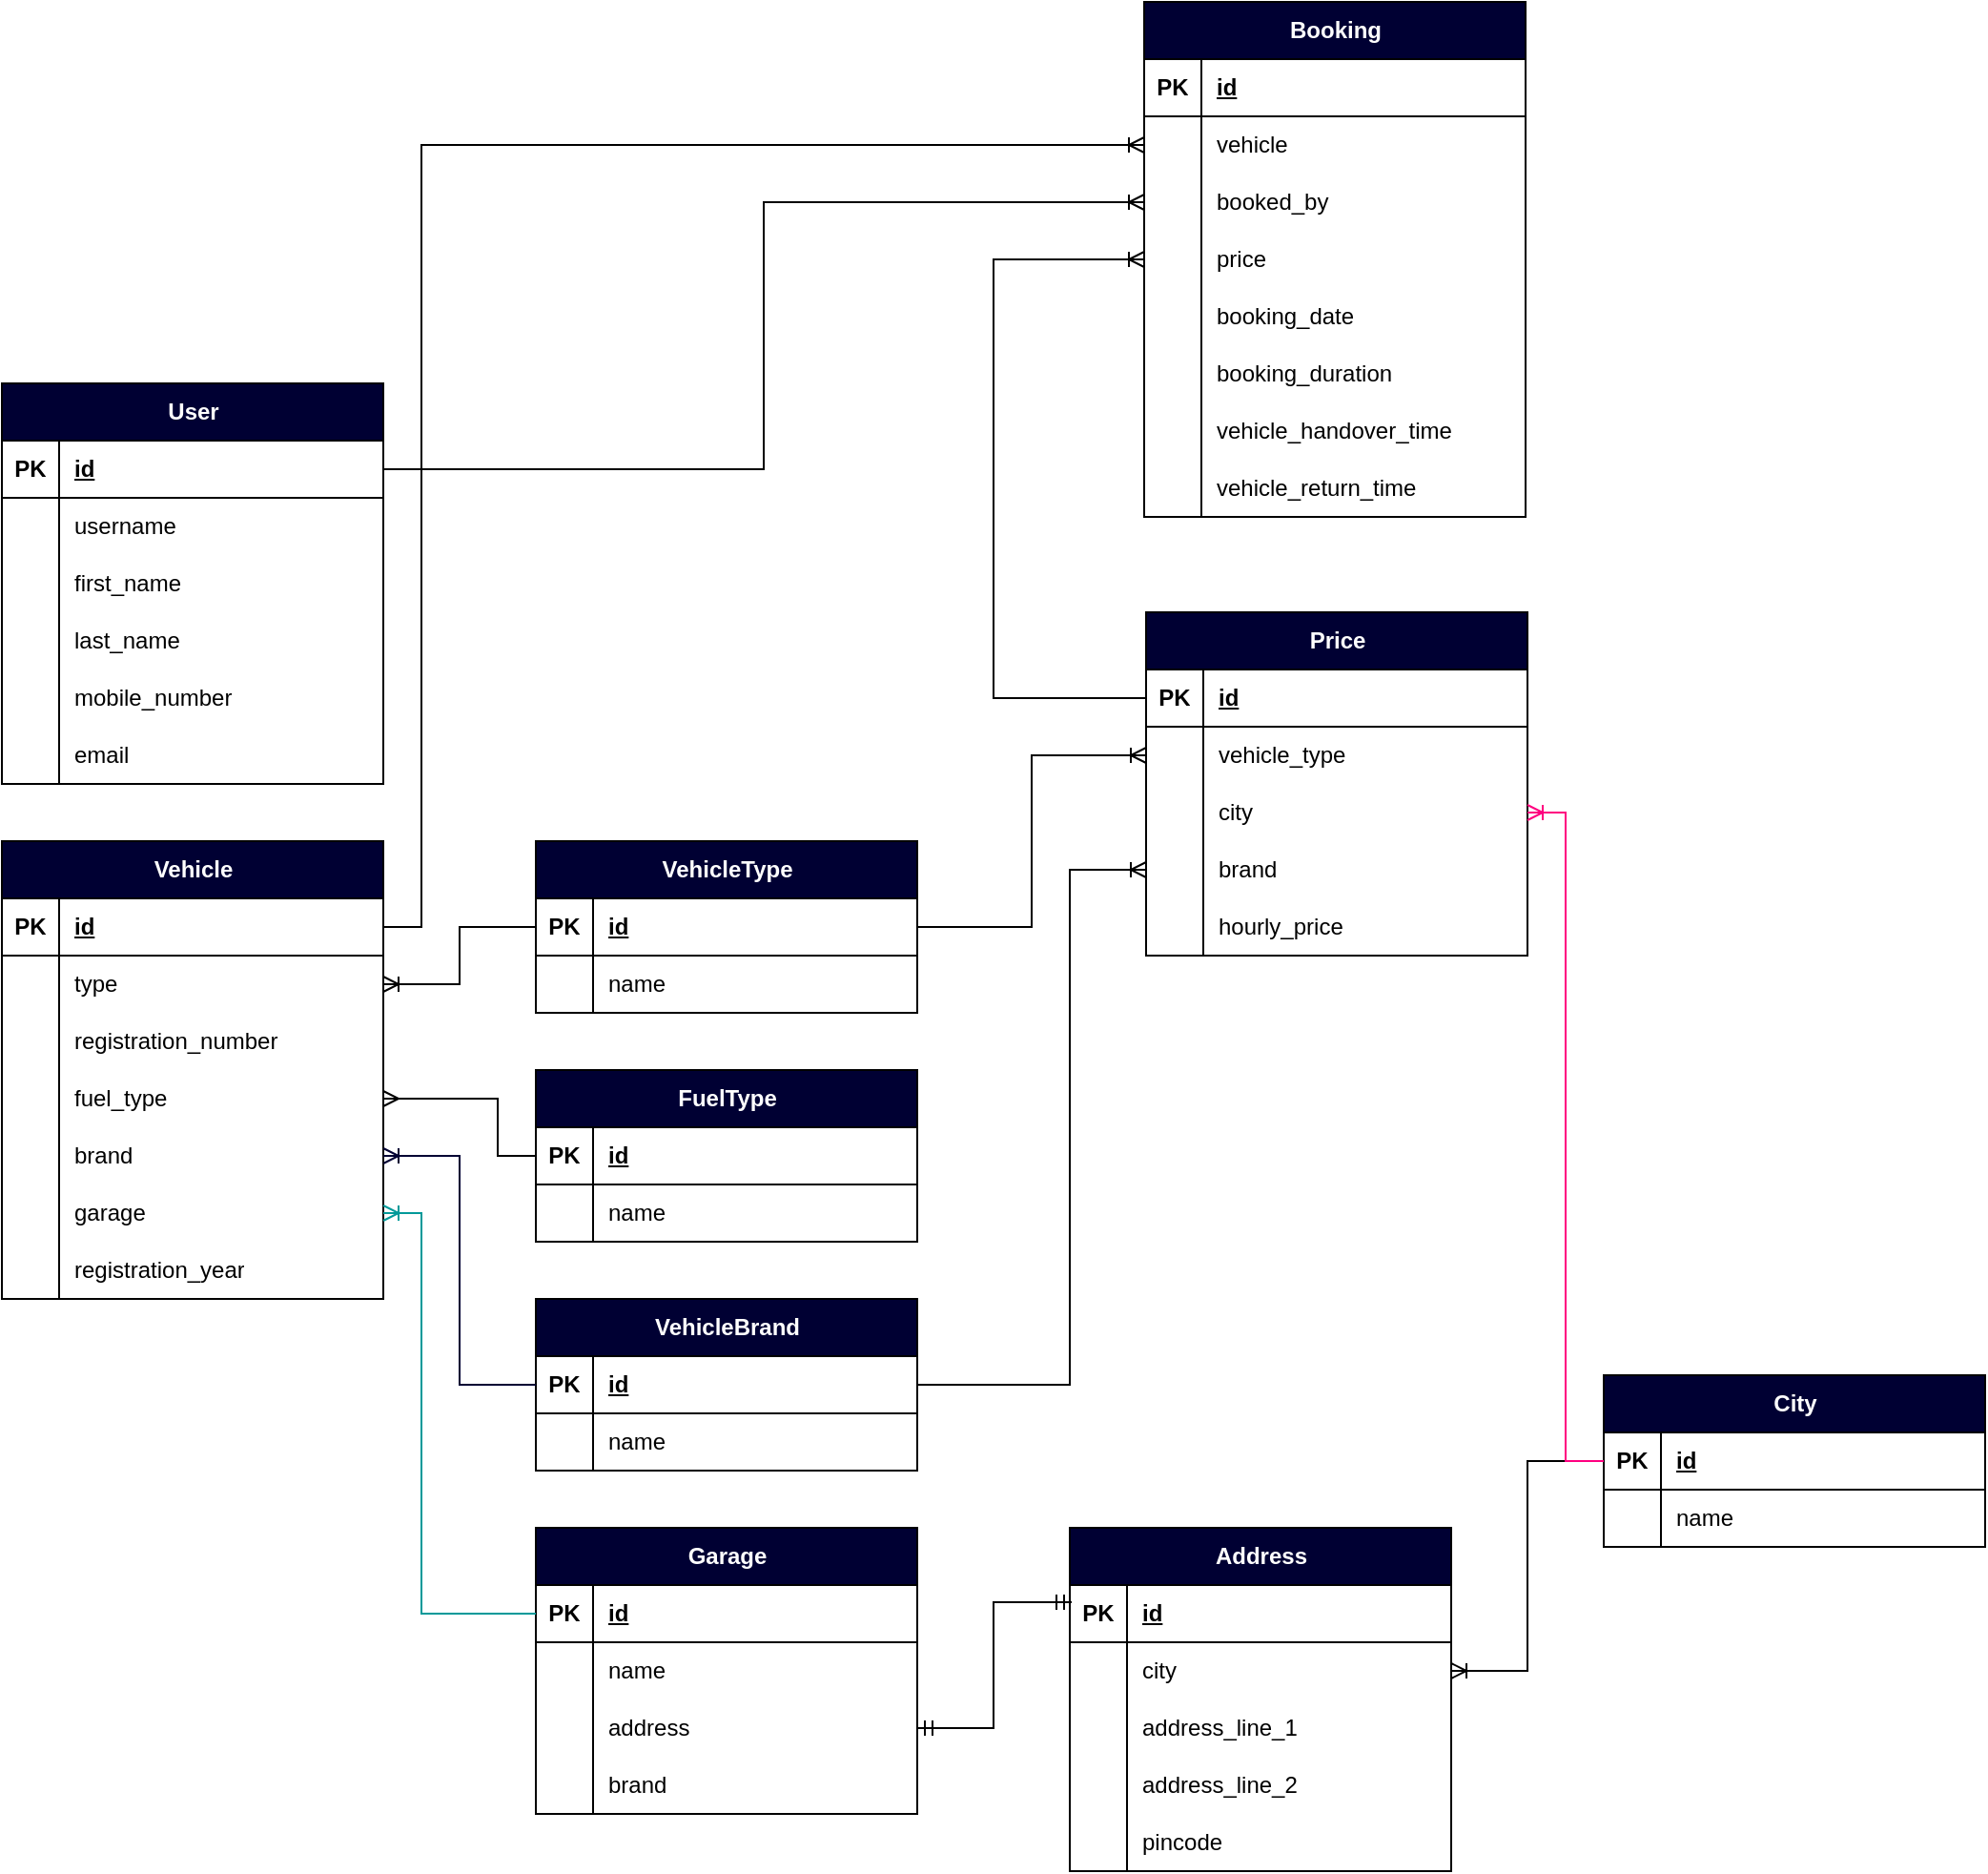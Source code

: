 <mxfile version="21.6.8" type="github">
  <diagram id="R2lEEEUBdFMjLlhIrx00" name="Page-1">
    <mxGraphModel dx="1434" dy="1850" grid="1" gridSize="10" guides="1" tooltips="1" connect="1" arrows="1" fold="1" page="1" pageScale="1" pageWidth="850" pageHeight="1100" math="0" shadow="0" extFonts="Permanent Marker^https://fonts.googleapis.com/css?family=Permanent+Marker">
      <root>
        <mxCell id="0" />
        <mxCell id="1" parent="0" />
        <mxCell id="TW8zN2SquAORS2_X0zOL-1" value="User" style="shape=table;startSize=30;container=1;collapsible=1;childLayout=tableLayout;fixedRows=1;rowLines=0;fontStyle=1;align=center;resizeLast=1;html=1;fillColor=#000033;fontColor=#FFFFFF;" vertex="1" parent="1">
          <mxGeometry x="120" y="40" width="200" height="210" as="geometry" />
        </mxCell>
        <mxCell id="TW8zN2SquAORS2_X0zOL-2" value="" style="shape=tableRow;horizontal=0;startSize=0;swimlaneHead=0;swimlaneBody=0;fillColor=none;collapsible=0;dropTarget=0;points=[[0,0.5],[1,0.5]];portConstraint=eastwest;top=0;left=0;right=0;bottom=1;" vertex="1" parent="TW8zN2SquAORS2_X0zOL-1">
          <mxGeometry y="30" width="200" height="30" as="geometry" />
        </mxCell>
        <mxCell id="TW8zN2SquAORS2_X0zOL-3" value="PK" style="shape=partialRectangle;connectable=0;fillColor=none;top=0;left=0;bottom=0;right=0;fontStyle=1;overflow=hidden;whiteSpace=wrap;html=1;" vertex="1" parent="TW8zN2SquAORS2_X0zOL-2">
          <mxGeometry width="30" height="30" as="geometry">
            <mxRectangle width="30" height="30" as="alternateBounds" />
          </mxGeometry>
        </mxCell>
        <mxCell id="TW8zN2SquAORS2_X0zOL-4" value="id" style="shape=partialRectangle;connectable=0;fillColor=none;top=0;left=0;bottom=0;right=0;align=left;spacingLeft=6;fontStyle=5;overflow=hidden;whiteSpace=wrap;html=1;" vertex="1" parent="TW8zN2SquAORS2_X0zOL-2">
          <mxGeometry x="30" width="170" height="30" as="geometry">
            <mxRectangle width="170" height="30" as="alternateBounds" />
          </mxGeometry>
        </mxCell>
        <mxCell id="TW8zN2SquAORS2_X0zOL-5" value="" style="shape=tableRow;horizontal=0;startSize=0;swimlaneHead=0;swimlaneBody=0;fillColor=none;collapsible=0;dropTarget=0;points=[[0,0.5],[1,0.5]];portConstraint=eastwest;top=0;left=0;right=0;bottom=0;" vertex="1" parent="TW8zN2SquAORS2_X0zOL-1">
          <mxGeometry y="60" width="200" height="30" as="geometry" />
        </mxCell>
        <mxCell id="TW8zN2SquAORS2_X0zOL-6" value="" style="shape=partialRectangle;connectable=0;fillColor=none;top=0;left=0;bottom=0;right=0;editable=1;overflow=hidden;whiteSpace=wrap;html=1;" vertex="1" parent="TW8zN2SquAORS2_X0zOL-5">
          <mxGeometry width="30" height="30" as="geometry">
            <mxRectangle width="30" height="30" as="alternateBounds" />
          </mxGeometry>
        </mxCell>
        <mxCell id="TW8zN2SquAORS2_X0zOL-7" value="username" style="shape=partialRectangle;connectable=0;fillColor=none;top=0;left=0;bottom=0;right=0;align=left;spacingLeft=6;overflow=hidden;whiteSpace=wrap;html=1;" vertex="1" parent="TW8zN2SquAORS2_X0zOL-5">
          <mxGeometry x="30" width="170" height="30" as="geometry">
            <mxRectangle width="170" height="30" as="alternateBounds" />
          </mxGeometry>
        </mxCell>
        <mxCell id="TW8zN2SquAORS2_X0zOL-8" value="" style="shape=tableRow;horizontal=0;startSize=0;swimlaneHead=0;swimlaneBody=0;fillColor=none;collapsible=0;dropTarget=0;points=[[0,0.5],[1,0.5]];portConstraint=eastwest;top=0;left=0;right=0;bottom=0;" vertex="1" parent="TW8zN2SquAORS2_X0zOL-1">
          <mxGeometry y="90" width="200" height="30" as="geometry" />
        </mxCell>
        <mxCell id="TW8zN2SquAORS2_X0zOL-9" value="" style="shape=partialRectangle;connectable=0;fillColor=none;top=0;left=0;bottom=0;right=0;editable=1;overflow=hidden;whiteSpace=wrap;html=1;" vertex="1" parent="TW8zN2SquAORS2_X0zOL-8">
          <mxGeometry width="30" height="30" as="geometry">
            <mxRectangle width="30" height="30" as="alternateBounds" />
          </mxGeometry>
        </mxCell>
        <mxCell id="TW8zN2SquAORS2_X0zOL-10" value="first_name" style="shape=partialRectangle;connectable=0;fillColor=none;top=0;left=0;bottom=0;right=0;align=left;spacingLeft=6;overflow=hidden;whiteSpace=wrap;html=1;" vertex="1" parent="TW8zN2SquAORS2_X0zOL-8">
          <mxGeometry x="30" width="170" height="30" as="geometry">
            <mxRectangle width="170" height="30" as="alternateBounds" />
          </mxGeometry>
        </mxCell>
        <mxCell id="TW8zN2SquAORS2_X0zOL-11" value="" style="shape=tableRow;horizontal=0;startSize=0;swimlaneHead=0;swimlaneBody=0;fillColor=none;collapsible=0;dropTarget=0;points=[[0,0.5],[1,0.5]];portConstraint=eastwest;top=0;left=0;right=0;bottom=0;" vertex="1" parent="TW8zN2SquAORS2_X0zOL-1">
          <mxGeometry y="120" width="200" height="30" as="geometry" />
        </mxCell>
        <mxCell id="TW8zN2SquAORS2_X0zOL-12" value="" style="shape=partialRectangle;connectable=0;fillColor=none;top=0;left=0;bottom=0;right=0;editable=1;overflow=hidden;whiteSpace=wrap;html=1;" vertex="1" parent="TW8zN2SquAORS2_X0zOL-11">
          <mxGeometry width="30" height="30" as="geometry">
            <mxRectangle width="30" height="30" as="alternateBounds" />
          </mxGeometry>
        </mxCell>
        <mxCell id="TW8zN2SquAORS2_X0zOL-13" value="last_name" style="shape=partialRectangle;connectable=0;fillColor=none;top=0;left=0;bottom=0;right=0;align=left;spacingLeft=6;overflow=hidden;whiteSpace=wrap;html=1;" vertex="1" parent="TW8zN2SquAORS2_X0zOL-11">
          <mxGeometry x="30" width="170" height="30" as="geometry">
            <mxRectangle width="170" height="30" as="alternateBounds" />
          </mxGeometry>
        </mxCell>
        <mxCell id="TW8zN2SquAORS2_X0zOL-200" value="" style="shape=tableRow;horizontal=0;startSize=0;swimlaneHead=0;swimlaneBody=0;fillColor=none;collapsible=0;dropTarget=0;points=[[0,0.5],[1,0.5]];portConstraint=eastwest;top=0;left=0;right=0;bottom=0;" vertex="1" parent="TW8zN2SquAORS2_X0zOL-1">
          <mxGeometry y="150" width="200" height="30" as="geometry" />
        </mxCell>
        <mxCell id="TW8zN2SquAORS2_X0zOL-201" value="" style="shape=partialRectangle;connectable=0;fillColor=none;top=0;left=0;bottom=0;right=0;editable=1;overflow=hidden;whiteSpace=wrap;html=1;" vertex="1" parent="TW8zN2SquAORS2_X0zOL-200">
          <mxGeometry width="30" height="30" as="geometry">
            <mxRectangle width="30" height="30" as="alternateBounds" />
          </mxGeometry>
        </mxCell>
        <mxCell id="TW8zN2SquAORS2_X0zOL-202" value="mobile_number" style="shape=partialRectangle;connectable=0;fillColor=none;top=0;left=0;bottom=0;right=0;align=left;spacingLeft=6;overflow=hidden;whiteSpace=wrap;html=1;" vertex="1" parent="TW8zN2SquAORS2_X0zOL-200">
          <mxGeometry x="30" width="170" height="30" as="geometry">
            <mxRectangle width="170" height="30" as="alternateBounds" />
          </mxGeometry>
        </mxCell>
        <mxCell id="TW8zN2SquAORS2_X0zOL-203" value="" style="shape=tableRow;horizontal=0;startSize=0;swimlaneHead=0;swimlaneBody=0;fillColor=none;collapsible=0;dropTarget=0;points=[[0,0.5],[1,0.5]];portConstraint=eastwest;top=0;left=0;right=0;bottom=0;" vertex="1" parent="TW8zN2SquAORS2_X0zOL-1">
          <mxGeometry y="180" width="200" height="30" as="geometry" />
        </mxCell>
        <mxCell id="TW8zN2SquAORS2_X0zOL-204" value="" style="shape=partialRectangle;connectable=0;fillColor=none;top=0;left=0;bottom=0;right=0;editable=1;overflow=hidden;whiteSpace=wrap;html=1;" vertex="1" parent="TW8zN2SquAORS2_X0zOL-203">
          <mxGeometry width="30" height="30" as="geometry">
            <mxRectangle width="30" height="30" as="alternateBounds" />
          </mxGeometry>
        </mxCell>
        <mxCell id="TW8zN2SquAORS2_X0zOL-205" value="email" style="shape=partialRectangle;connectable=0;fillColor=none;top=0;left=0;bottom=0;right=0;align=left;spacingLeft=6;overflow=hidden;whiteSpace=wrap;html=1;" vertex="1" parent="TW8zN2SquAORS2_X0zOL-203">
          <mxGeometry x="30" width="170" height="30" as="geometry">
            <mxRectangle width="170" height="30" as="alternateBounds" />
          </mxGeometry>
        </mxCell>
        <mxCell id="TW8zN2SquAORS2_X0zOL-54" value="Vehicle" style="shape=table;startSize=30;container=1;collapsible=1;childLayout=tableLayout;fixedRows=1;rowLines=0;fontStyle=1;align=center;resizeLast=1;html=1;fillColor=#000033;fontColor=#FFFFFF;" vertex="1" parent="1">
          <mxGeometry x="120" y="280" width="200" height="240" as="geometry" />
        </mxCell>
        <mxCell id="TW8zN2SquAORS2_X0zOL-55" value="" style="shape=tableRow;horizontal=0;startSize=0;swimlaneHead=0;swimlaneBody=0;fillColor=none;collapsible=0;dropTarget=0;points=[[0,0.5],[1,0.5]];portConstraint=eastwest;top=0;left=0;right=0;bottom=1;" vertex="1" parent="TW8zN2SquAORS2_X0zOL-54">
          <mxGeometry y="30" width="200" height="30" as="geometry" />
        </mxCell>
        <mxCell id="TW8zN2SquAORS2_X0zOL-56" value="PK" style="shape=partialRectangle;connectable=0;fillColor=none;top=0;left=0;bottom=0;right=0;fontStyle=1;overflow=hidden;whiteSpace=wrap;html=1;" vertex="1" parent="TW8zN2SquAORS2_X0zOL-55">
          <mxGeometry width="30" height="30" as="geometry">
            <mxRectangle width="30" height="30" as="alternateBounds" />
          </mxGeometry>
        </mxCell>
        <mxCell id="TW8zN2SquAORS2_X0zOL-57" value="id" style="shape=partialRectangle;connectable=0;fillColor=none;top=0;left=0;bottom=0;right=0;align=left;spacingLeft=6;fontStyle=5;overflow=hidden;whiteSpace=wrap;html=1;" vertex="1" parent="TW8zN2SquAORS2_X0zOL-55">
          <mxGeometry x="30" width="170" height="30" as="geometry">
            <mxRectangle width="170" height="30" as="alternateBounds" />
          </mxGeometry>
        </mxCell>
        <mxCell id="TW8zN2SquAORS2_X0zOL-58" value="" style="shape=tableRow;horizontal=0;startSize=0;swimlaneHead=0;swimlaneBody=0;fillColor=none;collapsible=0;dropTarget=0;points=[[0,0.5],[1,0.5]];portConstraint=eastwest;top=0;left=0;right=0;bottom=0;" vertex="1" parent="TW8zN2SquAORS2_X0zOL-54">
          <mxGeometry y="60" width="200" height="30" as="geometry" />
        </mxCell>
        <mxCell id="TW8zN2SquAORS2_X0zOL-59" value="" style="shape=partialRectangle;connectable=0;fillColor=none;top=0;left=0;bottom=0;right=0;editable=1;overflow=hidden;whiteSpace=wrap;html=1;" vertex="1" parent="TW8zN2SquAORS2_X0zOL-58">
          <mxGeometry width="30" height="30" as="geometry">
            <mxRectangle width="30" height="30" as="alternateBounds" />
          </mxGeometry>
        </mxCell>
        <mxCell id="TW8zN2SquAORS2_X0zOL-60" value="type" style="shape=partialRectangle;connectable=0;fillColor=none;top=0;left=0;bottom=0;right=0;align=left;spacingLeft=6;overflow=hidden;whiteSpace=wrap;html=1;" vertex="1" parent="TW8zN2SquAORS2_X0zOL-58">
          <mxGeometry x="30" width="170" height="30" as="geometry">
            <mxRectangle width="170" height="30" as="alternateBounds" />
          </mxGeometry>
        </mxCell>
        <mxCell id="TW8zN2SquAORS2_X0zOL-61" value="" style="shape=tableRow;horizontal=0;startSize=0;swimlaneHead=0;swimlaneBody=0;fillColor=none;collapsible=0;dropTarget=0;points=[[0,0.5],[1,0.5]];portConstraint=eastwest;top=0;left=0;right=0;bottom=0;" vertex="1" parent="TW8zN2SquAORS2_X0zOL-54">
          <mxGeometry y="90" width="200" height="30" as="geometry" />
        </mxCell>
        <mxCell id="TW8zN2SquAORS2_X0zOL-62" value="" style="shape=partialRectangle;connectable=0;fillColor=none;top=0;left=0;bottom=0;right=0;editable=1;overflow=hidden;whiteSpace=wrap;html=1;" vertex="1" parent="TW8zN2SquAORS2_X0zOL-61">
          <mxGeometry width="30" height="30" as="geometry">
            <mxRectangle width="30" height="30" as="alternateBounds" />
          </mxGeometry>
        </mxCell>
        <mxCell id="TW8zN2SquAORS2_X0zOL-63" value="registration_number" style="shape=partialRectangle;connectable=0;fillColor=none;top=0;left=0;bottom=0;right=0;align=left;spacingLeft=6;overflow=hidden;whiteSpace=wrap;html=1;" vertex="1" parent="TW8zN2SquAORS2_X0zOL-61">
          <mxGeometry x="30" width="170" height="30" as="geometry">
            <mxRectangle width="170" height="30" as="alternateBounds" />
          </mxGeometry>
        </mxCell>
        <mxCell id="TW8zN2SquAORS2_X0zOL-64" value="" style="shape=tableRow;horizontal=0;startSize=0;swimlaneHead=0;swimlaneBody=0;fillColor=none;collapsible=0;dropTarget=0;points=[[0,0.5],[1,0.5]];portConstraint=eastwest;top=0;left=0;right=0;bottom=0;" vertex="1" parent="TW8zN2SquAORS2_X0zOL-54">
          <mxGeometry y="120" width="200" height="30" as="geometry" />
        </mxCell>
        <mxCell id="TW8zN2SquAORS2_X0zOL-65" value="" style="shape=partialRectangle;connectable=0;fillColor=none;top=0;left=0;bottom=0;right=0;editable=1;overflow=hidden;whiteSpace=wrap;html=1;" vertex="1" parent="TW8zN2SquAORS2_X0zOL-64">
          <mxGeometry width="30" height="30" as="geometry">
            <mxRectangle width="30" height="30" as="alternateBounds" />
          </mxGeometry>
        </mxCell>
        <mxCell id="TW8zN2SquAORS2_X0zOL-66" value="fuel_type" style="shape=partialRectangle;connectable=0;fillColor=none;top=0;left=0;bottom=0;right=0;align=left;spacingLeft=6;overflow=hidden;whiteSpace=wrap;html=1;" vertex="1" parent="TW8zN2SquAORS2_X0zOL-64">
          <mxGeometry x="30" width="170" height="30" as="geometry">
            <mxRectangle width="170" height="30" as="alternateBounds" />
          </mxGeometry>
        </mxCell>
        <mxCell id="TW8zN2SquAORS2_X0zOL-89" value="" style="shape=tableRow;horizontal=0;startSize=0;swimlaneHead=0;swimlaneBody=0;fillColor=none;collapsible=0;dropTarget=0;points=[[0,0.5],[1,0.5]];portConstraint=eastwest;top=0;left=0;right=0;bottom=0;" vertex="1" parent="TW8zN2SquAORS2_X0zOL-54">
          <mxGeometry y="150" width="200" height="30" as="geometry" />
        </mxCell>
        <mxCell id="TW8zN2SquAORS2_X0zOL-90" value="" style="shape=partialRectangle;connectable=0;fillColor=none;top=0;left=0;bottom=0;right=0;editable=1;overflow=hidden;whiteSpace=wrap;html=1;" vertex="1" parent="TW8zN2SquAORS2_X0zOL-89">
          <mxGeometry width="30" height="30" as="geometry">
            <mxRectangle width="30" height="30" as="alternateBounds" />
          </mxGeometry>
        </mxCell>
        <mxCell id="TW8zN2SquAORS2_X0zOL-91" value="brand" style="shape=partialRectangle;connectable=0;fillColor=none;top=0;left=0;bottom=0;right=0;align=left;spacingLeft=6;overflow=hidden;whiteSpace=wrap;html=1;" vertex="1" parent="TW8zN2SquAORS2_X0zOL-89">
          <mxGeometry x="30" width="170" height="30" as="geometry">
            <mxRectangle width="170" height="30" as="alternateBounds" />
          </mxGeometry>
        </mxCell>
        <mxCell id="TW8zN2SquAORS2_X0zOL-145" value="" style="shape=tableRow;horizontal=0;startSize=0;swimlaneHead=0;swimlaneBody=0;fillColor=none;collapsible=0;dropTarget=0;points=[[0,0.5],[1,0.5]];portConstraint=eastwest;top=0;left=0;right=0;bottom=0;" vertex="1" parent="TW8zN2SquAORS2_X0zOL-54">
          <mxGeometry y="180" width="200" height="30" as="geometry" />
        </mxCell>
        <mxCell id="TW8zN2SquAORS2_X0zOL-146" value="" style="shape=partialRectangle;connectable=0;fillColor=none;top=0;left=0;bottom=0;right=0;editable=1;overflow=hidden;whiteSpace=wrap;html=1;" vertex="1" parent="TW8zN2SquAORS2_X0zOL-145">
          <mxGeometry width="30" height="30" as="geometry">
            <mxRectangle width="30" height="30" as="alternateBounds" />
          </mxGeometry>
        </mxCell>
        <mxCell id="TW8zN2SquAORS2_X0zOL-147" value="garage" style="shape=partialRectangle;connectable=0;fillColor=none;top=0;left=0;bottom=0;right=0;align=left;spacingLeft=6;overflow=hidden;whiteSpace=wrap;html=1;" vertex="1" parent="TW8zN2SquAORS2_X0zOL-145">
          <mxGeometry x="30" width="170" height="30" as="geometry">
            <mxRectangle width="170" height="30" as="alternateBounds" />
          </mxGeometry>
        </mxCell>
        <mxCell id="TW8zN2SquAORS2_X0zOL-206" value="" style="shape=tableRow;horizontal=0;startSize=0;swimlaneHead=0;swimlaneBody=0;fillColor=none;collapsible=0;dropTarget=0;points=[[0,0.5],[1,0.5]];portConstraint=eastwest;top=0;left=0;right=0;bottom=0;" vertex="1" parent="TW8zN2SquAORS2_X0zOL-54">
          <mxGeometry y="210" width="200" height="30" as="geometry" />
        </mxCell>
        <mxCell id="TW8zN2SquAORS2_X0zOL-207" value="" style="shape=partialRectangle;connectable=0;fillColor=none;top=0;left=0;bottom=0;right=0;editable=1;overflow=hidden;whiteSpace=wrap;html=1;" vertex="1" parent="TW8zN2SquAORS2_X0zOL-206">
          <mxGeometry width="30" height="30" as="geometry">
            <mxRectangle width="30" height="30" as="alternateBounds" />
          </mxGeometry>
        </mxCell>
        <mxCell id="TW8zN2SquAORS2_X0zOL-208" value="registration_year" style="shape=partialRectangle;connectable=0;fillColor=none;top=0;left=0;bottom=0;right=0;align=left;spacingLeft=6;overflow=hidden;whiteSpace=wrap;html=1;" vertex="1" parent="TW8zN2SquAORS2_X0zOL-206">
          <mxGeometry x="30" width="170" height="30" as="geometry">
            <mxRectangle width="170" height="30" as="alternateBounds" />
          </mxGeometry>
        </mxCell>
        <mxCell id="TW8zN2SquAORS2_X0zOL-67" value="VehicleType" style="shape=table;startSize=30;container=1;collapsible=1;childLayout=tableLayout;fixedRows=1;rowLines=0;fontStyle=1;align=center;resizeLast=1;html=1;fillColor=#000033;fontColor=#FFFFFF;" vertex="1" parent="1">
          <mxGeometry x="400" y="280" width="200" height="90" as="geometry" />
        </mxCell>
        <mxCell id="TW8zN2SquAORS2_X0zOL-68" value="" style="shape=tableRow;horizontal=0;startSize=0;swimlaneHead=0;swimlaneBody=0;fillColor=none;collapsible=0;dropTarget=0;points=[[0,0.5],[1,0.5]];portConstraint=eastwest;top=0;left=0;right=0;bottom=1;" vertex="1" parent="TW8zN2SquAORS2_X0zOL-67">
          <mxGeometry y="30" width="200" height="30" as="geometry" />
        </mxCell>
        <mxCell id="TW8zN2SquAORS2_X0zOL-69" value="PK" style="shape=partialRectangle;connectable=0;fillColor=none;top=0;left=0;bottom=0;right=0;fontStyle=1;overflow=hidden;whiteSpace=wrap;html=1;" vertex="1" parent="TW8zN2SquAORS2_X0zOL-68">
          <mxGeometry width="30" height="30" as="geometry">
            <mxRectangle width="30" height="30" as="alternateBounds" />
          </mxGeometry>
        </mxCell>
        <mxCell id="TW8zN2SquAORS2_X0zOL-70" value="id" style="shape=partialRectangle;connectable=0;fillColor=none;top=0;left=0;bottom=0;right=0;align=left;spacingLeft=6;fontStyle=5;overflow=hidden;whiteSpace=wrap;html=1;" vertex="1" parent="TW8zN2SquAORS2_X0zOL-68">
          <mxGeometry x="30" width="170" height="30" as="geometry">
            <mxRectangle width="170" height="30" as="alternateBounds" />
          </mxGeometry>
        </mxCell>
        <mxCell id="TW8zN2SquAORS2_X0zOL-71" value="" style="shape=tableRow;horizontal=0;startSize=0;swimlaneHead=0;swimlaneBody=0;fillColor=none;collapsible=0;dropTarget=0;points=[[0,0.5],[1,0.5]];portConstraint=eastwest;top=0;left=0;right=0;bottom=0;" vertex="1" parent="TW8zN2SquAORS2_X0zOL-67">
          <mxGeometry y="60" width="200" height="30" as="geometry" />
        </mxCell>
        <mxCell id="TW8zN2SquAORS2_X0zOL-72" value="" style="shape=partialRectangle;connectable=0;fillColor=none;top=0;left=0;bottom=0;right=0;editable=1;overflow=hidden;whiteSpace=wrap;html=1;" vertex="1" parent="TW8zN2SquAORS2_X0zOL-71">
          <mxGeometry width="30" height="30" as="geometry">
            <mxRectangle width="30" height="30" as="alternateBounds" />
          </mxGeometry>
        </mxCell>
        <mxCell id="TW8zN2SquAORS2_X0zOL-73" value="name" style="shape=partialRectangle;connectable=0;fillColor=none;top=0;left=0;bottom=0;right=0;align=left;spacingLeft=6;overflow=hidden;whiteSpace=wrap;html=1;" vertex="1" parent="TW8zN2SquAORS2_X0zOL-71">
          <mxGeometry x="30" width="170" height="30" as="geometry">
            <mxRectangle width="170" height="30" as="alternateBounds" />
          </mxGeometry>
        </mxCell>
        <mxCell id="TW8zN2SquAORS2_X0zOL-80" value="" style="edgeStyle=orthogonalEdgeStyle;fontSize=12;html=1;endArrow=ERoneToMany;rounded=0;" edge="1" parent="1" source="TW8zN2SquAORS2_X0zOL-68" target="TW8zN2SquAORS2_X0zOL-58">
          <mxGeometry width="100" height="100" relative="1" as="geometry">
            <mxPoint x="370" y="440" as="sourcePoint" />
            <mxPoint x="470" y="340" as="targetPoint" />
          </mxGeometry>
        </mxCell>
        <mxCell id="TW8zN2SquAORS2_X0zOL-81" value="FuelType" style="shape=table;startSize=30;container=1;collapsible=1;childLayout=tableLayout;fixedRows=1;rowLines=0;fontStyle=1;align=center;resizeLast=1;html=1;fillColor=#000033;fontColor=#FFFFFF;" vertex="1" parent="1">
          <mxGeometry x="400" y="400" width="200" height="90" as="geometry" />
        </mxCell>
        <mxCell id="TW8zN2SquAORS2_X0zOL-82" value="" style="shape=tableRow;horizontal=0;startSize=0;swimlaneHead=0;swimlaneBody=0;fillColor=none;collapsible=0;dropTarget=0;points=[[0,0.5],[1,0.5]];portConstraint=eastwest;top=0;left=0;right=0;bottom=1;" vertex="1" parent="TW8zN2SquAORS2_X0zOL-81">
          <mxGeometry y="30" width="200" height="30" as="geometry" />
        </mxCell>
        <mxCell id="TW8zN2SquAORS2_X0zOL-83" value="PK" style="shape=partialRectangle;connectable=0;fillColor=none;top=0;left=0;bottom=0;right=0;fontStyle=1;overflow=hidden;whiteSpace=wrap;html=1;" vertex="1" parent="TW8zN2SquAORS2_X0zOL-82">
          <mxGeometry width="30" height="30" as="geometry">
            <mxRectangle width="30" height="30" as="alternateBounds" />
          </mxGeometry>
        </mxCell>
        <mxCell id="TW8zN2SquAORS2_X0zOL-84" value="id" style="shape=partialRectangle;connectable=0;fillColor=none;top=0;left=0;bottom=0;right=0;align=left;spacingLeft=6;fontStyle=5;overflow=hidden;whiteSpace=wrap;html=1;" vertex="1" parent="TW8zN2SquAORS2_X0zOL-82">
          <mxGeometry x="30" width="170" height="30" as="geometry">
            <mxRectangle width="170" height="30" as="alternateBounds" />
          </mxGeometry>
        </mxCell>
        <mxCell id="TW8zN2SquAORS2_X0zOL-85" value="" style="shape=tableRow;horizontal=0;startSize=0;swimlaneHead=0;swimlaneBody=0;fillColor=none;collapsible=0;dropTarget=0;points=[[0,0.5],[1,0.5]];portConstraint=eastwest;top=0;left=0;right=0;bottom=0;" vertex="1" parent="TW8zN2SquAORS2_X0zOL-81">
          <mxGeometry y="60" width="200" height="30" as="geometry" />
        </mxCell>
        <mxCell id="TW8zN2SquAORS2_X0zOL-86" value="" style="shape=partialRectangle;connectable=0;fillColor=none;top=0;left=0;bottom=0;right=0;editable=1;overflow=hidden;whiteSpace=wrap;html=1;" vertex="1" parent="TW8zN2SquAORS2_X0zOL-85">
          <mxGeometry width="30" height="30" as="geometry">
            <mxRectangle width="30" height="30" as="alternateBounds" />
          </mxGeometry>
        </mxCell>
        <mxCell id="TW8zN2SquAORS2_X0zOL-87" value="name" style="shape=partialRectangle;connectable=0;fillColor=none;top=0;left=0;bottom=0;right=0;align=left;spacingLeft=6;overflow=hidden;whiteSpace=wrap;html=1;" vertex="1" parent="TW8zN2SquAORS2_X0zOL-85">
          <mxGeometry x="30" width="170" height="30" as="geometry">
            <mxRectangle width="170" height="30" as="alternateBounds" />
          </mxGeometry>
        </mxCell>
        <mxCell id="TW8zN2SquAORS2_X0zOL-92" value="VehicleBrand" style="shape=table;startSize=30;container=1;collapsible=1;childLayout=tableLayout;fixedRows=1;rowLines=0;fontStyle=1;align=center;resizeLast=1;html=1;fillColor=#000033;fontColor=#FFFFFF;" vertex="1" parent="1">
          <mxGeometry x="400" y="520" width="200" height="90" as="geometry" />
        </mxCell>
        <mxCell id="TW8zN2SquAORS2_X0zOL-93" value="" style="shape=tableRow;horizontal=0;startSize=0;swimlaneHead=0;swimlaneBody=0;fillColor=none;collapsible=0;dropTarget=0;points=[[0,0.5],[1,0.5]];portConstraint=eastwest;top=0;left=0;right=0;bottom=1;" vertex="1" parent="TW8zN2SquAORS2_X0zOL-92">
          <mxGeometry y="30" width="200" height="30" as="geometry" />
        </mxCell>
        <mxCell id="TW8zN2SquAORS2_X0zOL-94" value="PK" style="shape=partialRectangle;connectable=0;fillColor=none;top=0;left=0;bottom=0;right=0;fontStyle=1;overflow=hidden;whiteSpace=wrap;html=1;" vertex="1" parent="TW8zN2SquAORS2_X0zOL-93">
          <mxGeometry width="30" height="30" as="geometry">
            <mxRectangle width="30" height="30" as="alternateBounds" />
          </mxGeometry>
        </mxCell>
        <mxCell id="TW8zN2SquAORS2_X0zOL-95" value="id" style="shape=partialRectangle;connectable=0;fillColor=none;top=0;left=0;bottom=0;right=0;align=left;spacingLeft=6;fontStyle=5;overflow=hidden;whiteSpace=wrap;html=1;" vertex="1" parent="TW8zN2SquAORS2_X0zOL-93">
          <mxGeometry x="30" width="170" height="30" as="geometry">
            <mxRectangle width="170" height="30" as="alternateBounds" />
          </mxGeometry>
        </mxCell>
        <mxCell id="TW8zN2SquAORS2_X0zOL-96" value="" style="shape=tableRow;horizontal=0;startSize=0;swimlaneHead=0;swimlaneBody=0;fillColor=none;collapsible=0;dropTarget=0;points=[[0,0.5],[1,0.5]];portConstraint=eastwest;top=0;left=0;right=0;bottom=0;" vertex="1" parent="TW8zN2SquAORS2_X0zOL-92">
          <mxGeometry y="60" width="200" height="30" as="geometry" />
        </mxCell>
        <mxCell id="TW8zN2SquAORS2_X0zOL-97" value="" style="shape=partialRectangle;connectable=0;fillColor=none;top=0;left=0;bottom=0;right=0;editable=1;overflow=hidden;whiteSpace=wrap;html=1;" vertex="1" parent="TW8zN2SquAORS2_X0zOL-96">
          <mxGeometry width="30" height="30" as="geometry">
            <mxRectangle width="30" height="30" as="alternateBounds" />
          </mxGeometry>
        </mxCell>
        <mxCell id="TW8zN2SquAORS2_X0zOL-98" value="name" style="shape=partialRectangle;connectable=0;fillColor=none;top=0;left=0;bottom=0;right=0;align=left;spacingLeft=6;overflow=hidden;whiteSpace=wrap;html=1;" vertex="1" parent="TW8zN2SquAORS2_X0zOL-96">
          <mxGeometry x="30" width="170" height="30" as="geometry">
            <mxRectangle width="170" height="30" as="alternateBounds" />
          </mxGeometry>
        </mxCell>
        <mxCell id="TW8zN2SquAORS2_X0zOL-99" value="" style="edgeStyle=orthogonalEdgeStyle;fontSize=12;html=1;endArrow=ERoneToMany;rounded=0;exitX=0;exitY=0.5;exitDx=0;exitDy=0;fontColor=#000033;strokeColor=#000033;" edge="1" parent="1" source="TW8zN2SquAORS2_X0zOL-93" target="TW8zN2SquAORS2_X0zOL-89">
          <mxGeometry width="100" height="100" relative="1" as="geometry">
            <mxPoint x="370" y="640" as="sourcePoint" />
            <mxPoint x="470" y="540" as="targetPoint" />
            <Array as="points">
              <mxPoint x="360" y="565" />
              <mxPoint x="360" y="445" />
            </Array>
          </mxGeometry>
        </mxCell>
        <mxCell id="TW8zN2SquAORS2_X0zOL-100" value="" style="edgeStyle=orthogonalEdgeStyle;fontSize=12;html=1;endArrow=ERmany;rounded=0;" edge="1" parent="1" source="TW8zN2SquAORS2_X0zOL-82" target="TW8zN2SquAORS2_X0zOL-64">
          <mxGeometry width="100" height="100" relative="1" as="geometry">
            <mxPoint x="370" y="740" as="sourcePoint" />
            <mxPoint x="470" y="640" as="targetPoint" />
            <Array as="points">
              <mxPoint x="380" y="445" />
              <mxPoint x="380" y="415" />
            </Array>
          </mxGeometry>
        </mxCell>
        <mxCell id="TW8zN2SquAORS2_X0zOL-114" value="Garage" style="shape=table;startSize=30;container=1;collapsible=1;childLayout=tableLayout;fixedRows=1;rowLines=0;fontStyle=1;align=center;resizeLast=1;html=1;fillColor=#000033;fontColor=#FFFFFF;" vertex="1" parent="1">
          <mxGeometry x="400" y="640" width="200" height="150" as="geometry" />
        </mxCell>
        <mxCell id="TW8zN2SquAORS2_X0zOL-115" value="" style="shape=tableRow;horizontal=0;startSize=0;swimlaneHead=0;swimlaneBody=0;fillColor=none;collapsible=0;dropTarget=0;points=[[0,0.5],[1,0.5]];portConstraint=eastwest;top=0;left=0;right=0;bottom=1;" vertex="1" parent="TW8zN2SquAORS2_X0zOL-114">
          <mxGeometry y="30" width="200" height="30" as="geometry" />
        </mxCell>
        <mxCell id="TW8zN2SquAORS2_X0zOL-116" value="PK" style="shape=partialRectangle;connectable=0;fillColor=none;top=0;left=0;bottom=0;right=0;fontStyle=1;overflow=hidden;whiteSpace=wrap;html=1;" vertex="1" parent="TW8zN2SquAORS2_X0zOL-115">
          <mxGeometry width="30" height="30" as="geometry">
            <mxRectangle width="30" height="30" as="alternateBounds" />
          </mxGeometry>
        </mxCell>
        <mxCell id="TW8zN2SquAORS2_X0zOL-117" value="id" style="shape=partialRectangle;connectable=0;fillColor=none;top=0;left=0;bottom=0;right=0;align=left;spacingLeft=6;fontStyle=5;overflow=hidden;whiteSpace=wrap;html=1;" vertex="1" parent="TW8zN2SquAORS2_X0zOL-115">
          <mxGeometry x="30" width="170" height="30" as="geometry">
            <mxRectangle width="170" height="30" as="alternateBounds" />
          </mxGeometry>
        </mxCell>
        <mxCell id="TW8zN2SquAORS2_X0zOL-118" value="" style="shape=tableRow;horizontal=0;startSize=0;swimlaneHead=0;swimlaneBody=0;fillColor=none;collapsible=0;dropTarget=0;points=[[0,0.5],[1,0.5]];portConstraint=eastwest;top=0;left=0;right=0;bottom=0;" vertex="1" parent="TW8zN2SquAORS2_X0zOL-114">
          <mxGeometry y="60" width="200" height="30" as="geometry" />
        </mxCell>
        <mxCell id="TW8zN2SquAORS2_X0zOL-119" value="" style="shape=partialRectangle;connectable=0;fillColor=none;top=0;left=0;bottom=0;right=0;editable=1;overflow=hidden;whiteSpace=wrap;html=1;" vertex="1" parent="TW8zN2SquAORS2_X0zOL-118">
          <mxGeometry width="30" height="30" as="geometry">
            <mxRectangle width="30" height="30" as="alternateBounds" />
          </mxGeometry>
        </mxCell>
        <mxCell id="TW8zN2SquAORS2_X0zOL-120" value="name" style="shape=partialRectangle;connectable=0;fillColor=none;top=0;left=0;bottom=0;right=0;align=left;spacingLeft=6;overflow=hidden;whiteSpace=wrap;html=1;" vertex="1" parent="TW8zN2SquAORS2_X0zOL-118">
          <mxGeometry x="30" width="170" height="30" as="geometry">
            <mxRectangle width="170" height="30" as="alternateBounds" />
          </mxGeometry>
        </mxCell>
        <mxCell id="TW8zN2SquAORS2_X0zOL-124" value="" style="shape=tableRow;horizontal=0;startSize=0;swimlaneHead=0;swimlaneBody=0;fillColor=none;collapsible=0;dropTarget=0;points=[[0,0.5],[1,0.5]];portConstraint=eastwest;top=0;left=0;right=0;bottom=0;" vertex="1" parent="TW8zN2SquAORS2_X0zOL-114">
          <mxGeometry y="90" width="200" height="30" as="geometry" />
        </mxCell>
        <mxCell id="TW8zN2SquAORS2_X0zOL-125" value="" style="shape=partialRectangle;connectable=0;fillColor=none;top=0;left=0;bottom=0;right=0;editable=1;overflow=hidden;whiteSpace=wrap;html=1;" vertex="1" parent="TW8zN2SquAORS2_X0zOL-124">
          <mxGeometry width="30" height="30" as="geometry">
            <mxRectangle width="30" height="30" as="alternateBounds" />
          </mxGeometry>
        </mxCell>
        <mxCell id="TW8zN2SquAORS2_X0zOL-126" value="address" style="shape=partialRectangle;connectable=0;fillColor=none;top=0;left=0;bottom=0;right=0;align=left;spacingLeft=6;overflow=hidden;whiteSpace=wrap;html=1;" vertex="1" parent="TW8zN2SquAORS2_X0zOL-124">
          <mxGeometry x="30" width="170" height="30" as="geometry">
            <mxRectangle width="170" height="30" as="alternateBounds" />
          </mxGeometry>
        </mxCell>
        <mxCell id="TW8zN2SquAORS2_X0zOL-127" value="" style="shape=tableRow;horizontal=0;startSize=0;swimlaneHead=0;swimlaneBody=0;fillColor=none;collapsible=0;dropTarget=0;points=[[0,0.5],[1,0.5]];portConstraint=eastwest;top=0;left=0;right=0;bottom=0;" vertex="1" parent="TW8zN2SquAORS2_X0zOL-114">
          <mxGeometry y="120" width="200" height="30" as="geometry" />
        </mxCell>
        <mxCell id="TW8zN2SquAORS2_X0zOL-128" value="" style="shape=partialRectangle;connectable=0;fillColor=none;top=0;left=0;bottom=0;right=0;editable=1;overflow=hidden;whiteSpace=wrap;html=1;" vertex="1" parent="TW8zN2SquAORS2_X0zOL-127">
          <mxGeometry width="30" height="30" as="geometry">
            <mxRectangle width="30" height="30" as="alternateBounds" />
          </mxGeometry>
        </mxCell>
        <mxCell id="TW8zN2SquAORS2_X0zOL-129" value="brand" style="shape=partialRectangle;connectable=0;fillColor=none;top=0;left=0;bottom=0;right=0;align=left;spacingLeft=6;overflow=hidden;whiteSpace=wrap;html=1;" vertex="1" parent="TW8zN2SquAORS2_X0zOL-127">
          <mxGeometry x="30" width="170" height="30" as="geometry">
            <mxRectangle width="170" height="30" as="alternateBounds" />
          </mxGeometry>
        </mxCell>
        <mxCell id="TW8zN2SquAORS2_X0zOL-148" value="" style="edgeStyle=orthogonalEdgeStyle;fontSize=12;html=1;endArrow=ERoneToMany;rounded=0;strokeColor=#009999;" edge="1" parent="1" source="TW8zN2SquAORS2_X0zOL-115" target="TW8zN2SquAORS2_X0zOL-145">
          <mxGeometry width="100" height="100" relative="1" as="geometry">
            <mxPoint x="250" y="790" as="sourcePoint" />
            <mxPoint x="470" y="640" as="targetPoint" />
            <Array as="points">
              <mxPoint x="340" y="685" />
              <mxPoint x="340" y="475" />
            </Array>
          </mxGeometry>
        </mxCell>
        <mxCell id="TW8zN2SquAORS2_X0zOL-149" value="Price" style="shape=table;startSize=30;container=1;collapsible=1;childLayout=tableLayout;fixedRows=1;rowLines=0;fontStyle=1;align=center;resizeLast=1;html=1;fillColor=#000033;fontColor=#FFFFFF;" vertex="1" parent="1">
          <mxGeometry x="720" y="160" width="200" height="180" as="geometry" />
        </mxCell>
        <mxCell id="TW8zN2SquAORS2_X0zOL-150" value="" style="shape=tableRow;horizontal=0;startSize=0;swimlaneHead=0;swimlaneBody=0;fillColor=none;collapsible=0;dropTarget=0;points=[[0,0.5],[1,0.5]];portConstraint=eastwest;top=0;left=0;right=0;bottom=1;" vertex="1" parent="TW8zN2SquAORS2_X0zOL-149">
          <mxGeometry y="30" width="200" height="30" as="geometry" />
        </mxCell>
        <mxCell id="TW8zN2SquAORS2_X0zOL-151" value="PK" style="shape=partialRectangle;connectable=0;fillColor=none;top=0;left=0;bottom=0;right=0;fontStyle=1;overflow=hidden;whiteSpace=wrap;html=1;" vertex="1" parent="TW8zN2SquAORS2_X0zOL-150">
          <mxGeometry width="30" height="30" as="geometry">
            <mxRectangle width="30" height="30" as="alternateBounds" />
          </mxGeometry>
        </mxCell>
        <mxCell id="TW8zN2SquAORS2_X0zOL-152" value="id" style="shape=partialRectangle;connectable=0;fillColor=none;top=0;left=0;bottom=0;right=0;align=left;spacingLeft=6;fontStyle=5;overflow=hidden;whiteSpace=wrap;html=1;" vertex="1" parent="TW8zN2SquAORS2_X0zOL-150">
          <mxGeometry x="30" width="170" height="30" as="geometry">
            <mxRectangle width="170" height="30" as="alternateBounds" />
          </mxGeometry>
        </mxCell>
        <mxCell id="TW8zN2SquAORS2_X0zOL-153" value="" style="shape=tableRow;horizontal=0;startSize=0;swimlaneHead=0;swimlaneBody=0;fillColor=none;collapsible=0;dropTarget=0;points=[[0,0.5],[1,0.5]];portConstraint=eastwest;top=0;left=0;right=0;bottom=0;" vertex="1" parent="TW8zN2SquAORS2_X0zOL-149">
          <mxGeometry y="60" width="200" height="30" as="geometry" />
        </mxCell>
        <mxCell id="TW8zN2SquAORS2_X0zOL-154" value="" style="shape=partialRectangle;connectable=0;fillColor=none;top=0;left=0;bottom=0;right=0;editable=1;overflow=hidden;whiteSpace=wrap;html=1;" vertex="1" parent="TW8zN2SquAORS2_X0zOL-153">
          <mxGeometry width="30" height="30" as="geometry">
            <mxRectangle width="30" height="30" as="alternateBounds" />
          </mxGeometry>
        </mxCell>
        <mxCell id="TW8zN2SquAORS2_X0zOL-155" value="vehicle_type" style="shape=partialRectangle;connectable=0;fillColor=none;top=0;left=0;bottom=0;right=0;align=left;spacingLeft=6;overflow=hidden;whiteSpace=wrap;html=1;" vertex="1" parent="TW8zN2SquAORS2_X0zOL-153">
          <mxGeometry x="30" width="170" height="30" as="geometry">
            <mxRectangle width="170" height="30" as="alternateBounds" />
          </mxGeometry>
        </mxCell>
        <mxCell id="TW8zN2SquAORS2_X0zOL-156" value="" style="shape=tableRow;horizontal=0;startSize=0;swimlaneHead=0;swimlaneBody=0;fillColor=none;collapsible=0;dropTarget=0;points=[[0,0.5],[1,0.5]];portConstraint=eastwest;top=0;left=0;right=0;bottom=0;" vertex="1" parent="TW8zN2SquAORS2_X0zOL-149">
          <mxGeometry y="90" width="200" height="30" as="geometry" />
        </mxCell>
        <mxCell id="TW8zN2SquAORS2_X0zOL-157" value="" style="shape=partialRectangle;connectable=0;fillColor=none;top=0;left=0;bottom=0;right=0;editable=1;overflow=hidden;whiteSpace=wrap;html=1;" vertex="1" parent="TW8zN2SquAORS2_X0zOL-156">
          <mxGeometry width="30" height="30" as="geometry">
            <mxRectangle width="30" height="30" as="alternateBounds" />
          </mxGeometry>
        </mxCell>
        <mxCell id="TW8zN2SquAORS2_X0zOL-158" value="city" style="shape=partialRectangle;connectable=0;fillColor=none;top=0;left=0;bottom=0;right=0;align=left;spacingLeft=6;overflow=hidden;whiteSpace=wrap;html=1;" vertex="1" parent="TW8zN2SquAORS2_X0zOL-156">
          <mxGeometry x="30" width="170" height="30" as="geometry">
            <mxRectangle width="170" height="30" as="alternateBounds" />
          </mxGeometry>
        </mxCell>
        <mxCell id="TW8zN2SquAORS2_X0zOL-159" value="" style="shape=tableRow;horizontal=0;startSize=0;swimlaneHead=0;swimlaneBody=0;fillColor=none;collapsible=0;dropTarget=0;points=[[0,0.5],[1,0.5]];portConstraint=eastwest;top=0;left=0;right=0;bottom=0;" vertex="1" parent="TW8zN2SquAORS2_X0zOL-149">
          <mxGeometry y="120" width="200" height="30" as="geometry" />
        </mxCell>
        <mxCell id="TW8zN2SquAORS2_X0zOL-160" value="" style="shape=partialRectangle;connectable=0;fillColor=none;top=0;left=0;bottom=0;right=0;editable=1;overflow=hidden;whiteSpace=wrap;html=1;" vertex="1" parent="TW8zN2SquAORS2_X0zOL-159">
          <mxGeometry width="30" height="30" as="geometry">
            <mxRectangle width="30" height="30" as="alternateBounds" />
          </mxGeometry>
        </mxCell>
        <mxCell id="TW8zN2SquAORS2_X0zOL-161" value="brand" style="shape=partialRectangle;connectable=0;fillColor=none;top=0;left=0;bottom=0;right=0;align=left;spacingLeft=6;overflow=hidden;whiteSpace=wrap;html=1;" vertex="1" parent="TW8zN2SquAORS2_X0zOL-159">
          <mxGeometry x="30" width="170" height="30" as="geometry">
            <mxRectangle width="170" height="30" as="alternateBounds" />
          </mxGeometry>
        </mxCell>
        <mxCell id="TW8zN2SquAORS2_X0zOL-231" value="" style="shape=tableRow;horizontal=0;startSize=0;swimlaneHead=0;swimlaneBody=0;fillColor=none;collapsible=0;dropTarget=0;points=[[0,0.5],[1,0.5]];portConstraint=eastwest;top=0;left=0;right=0;bottom=0;" vertex="1" parent="TW8zN2SquAORS2_X0zOL-149">
          <mxGeometry y="150" width="200" height="30" as="geometry" />
        </mxCell>
        <mxCell id="TW8zN2SquAORS2_X0zOL-232" value="" style="shape=partialRectangle;connectable=0;fillColor=none;top=0;left=0;bottom=0;right=0;editable=1;overflow=hidden;whiteSpace=wrap;html=1;" vertex="1" parent="TW8zN2SquAORS2_X0zOL-231">
          <mxGeometry width="30" height="30" as="geometry">
            <mxRectangle width="30" height="30" as="alternateBounds" />
          </mxGeometry>
        </mxCell>
        <mxCell id="TW8zN2SquAORS2_X0zOL-233" value="hourly_price" style="shape=partialRectangle;connectable=0;fillColor=none;top=0;left=0;bottom=0;right=0;align=left;spacingLeft=6;overflow=hidden;whiteSpace=wrap;html=1;" vertex="1" parent="TW8zN2SquAORS2_X0zOL-231">
          <mxGeometry x="30" width="170" height="30" as="geometry">
            <mxRectangle width="170" height="30" as="alternateBounds" />
          </mxGeometry>
        </mxCell>
        <mxCell id="TW8zN2SquAORS2_X0zOL-162" value="Address" style="shape=table;startSize=30;container=1;collapsible=1;childLayout=tableLayout;fixedRows=1;rowLines=0;fontStyle=1;align=center;resizeLast=1;html=1;fillColor=#000033;fontColor=#FFFFFF;" vertex="1" parent="1">
          <mxGeometry x="680" y="640" width="200" height="180" as="geometry" />
        </mxCell>
        <mxCell id="TW8zN2SquAORS2_X0zOL-163" value="" style="shape=tableRow;horizontal=0;startSize=0;swimlaneHead=0;swimlaneBody=0;fillColor=none;collapsible=0;dropTarget=0;points=[[0,0.5],[1,0.5]];portConstraint=eastwest;top=0;left=0;right=0;bottom=1;" vertex="1" parent="TW8zN2SquAORS2_X0zOL-162">
          <mxGeometry y="30" width="200" height="30" as="geometry" />
        </mxCell>
        <mxCell id="TW8zN2SquAORS2_X0zOL-164" value="PK" style="shape=partialRectangle;connectable=0;fillColor=none;top=0;left=0;bottom=0;right=0;fontStyle=1;overflow=hidden;whiteSpace=wrap;html=1;" vertex="1" parent="TW8zN2SquAORS2_X0zOL-163">
          <mxGeometry width="30" height="30" as="geometry">
            <mxRectangle width="30" height="30" as="alternateBounds" />
          </mxGeometry>
        </mxCell>
        <mxCell id="TW8zN2SquAORS2_X0zOL-165" value="id" style="shape=partialRectangle;connectable=0;fillColor=none;top=0;left=0;bottom=0;right=0;align=left;spacingLeft=6;fontStyle=5;overflow=hidden;whiteSpace=wrap;html=1;" vertex="1" parent="TW8zN2SquAORS2_X0zOL-163">
          <mxGeometry x="30" width="170" height="30" as="geometry">
            <mxRectangle width="170" height="30" as="alternateBounds" />
          </mxGeometry>
        </mxCell>
        <mxCell id="TW8zN2SquAORS2_X0zOL-166" value="" style="shape=tableRow;horizontal=0;startSize=0;swimlaneHead=0;swimlaneBody=0;fillColor=none;collapsible=0;dropTarget=0;points=[[0,0.5],[1,0.5]];portConstraint=eastwest;top=0;left=0;right=0;bottom=0;" vertex="1" parent="TW8zN2SquAORS2_X0zOL-162">
          <mxGeometry y="60" width="200" height="30" as="geometry" />
        </mxCell>
        <mxCell id="TW8zN2SquAORS2_X0zOL-167" value="" style="shape=partialRectangle;connectable=0;fillColor=none;top=0;left=0;bottom=0;right=0;editable=1;overflow=hidden;whiteSpace=wrap;html=1;" vertex="1" parent="TW8zN2SquAORS2_X0zOL-166">
          <mxGeometry width="30" height="30" as="geometry">
            <mxRectangle width="30" height="30" as="alternateBounds" />
          </mxGeometry>
        </mxCell>
        <mxCell id="TW8zN2SquAORS2_X0zOL-168" value="city" style="shape=partialRectangle;connectable=0;fillColor=none;top=0;left=0;bottom=0;right=0;align=left;spacingLeft=6;overflow=hidden;whiteSpace=wrap;html=1;" vertex="1" parent="TW8zN2SquAORS2_X0zOL-166">
          <mxGeometry x="30" width="170" height="30" as="geometry">
            <mxRectangle width="170" height="30" as="alternateBounds" />
          </mxGeometry>
        </mxCell>
        <mxCell id="TW8zN2SquAORS2_X0zOL-169" value="" style="shape=tableRow;horizontal=0;startSize=0;swimlaneHead=0;swimlaneBody=0;fillColor=none;collapsible=0;dropTarget=0;points=[[0,0.5],[1,0.5]];portConstraint=eastwest;top=0;left=0;right=0;bottom=0;" vertex="1" parent="TW8zN2SquAORS2_X0zOL-162">
          <mxGeometry y="90" width="200" height="30" as="geometry" />
        </mxCell>
        <mxCell id="TW8zN2SquAORS2_X0zOL-170" value="" style="shape=partialRectangle;connectable=0;fillColor=none;top=0;left=0;bottom=0;right=0;editable=1;overflow=hidden;whiteSpace=wrap;html=1;" vertex="1" parent="TW8zN2SquAORS2_X0zOL-169">
          <mxGeometry width="30" height="30" as="geometry">
            <mxRectangle width="30" height="30" as="alternateBounds" />
          </mxGeometry>
        </mxCell>
        <mxCell id="TW8zN2SquAORS2_X0zOL-171" value="address_line_1" style="shape=partialRectangle;connectable=0;fillColor=none;top=0;left=0;bottom=0;right=0;align=left;spacingLeft=6;overflow=hidden;whiteSpace=wrap;html=1;" vertex="1" parent="TW8zN2SquAORS2_X0zOL-169">
          <mxGeometry x="30" width="170" height="30" as="geometry">
            <mxRectangle width="170" height="30" as="alternateBounds" />
          </mxGeometry>
        </mxCell>
        <mxCell id="TW8zN2SquAORS2_X0zOL-172" value="" style="shape=tableRow;horizontal=0;startSize=0;swimlaneHead=0;swimlaneBody=0;fillColor=none;collapsible=0;dropTarget=0;points=[[0,0.5],[1,0.5]];portConstraint=eastwest;top=0;left=0;right=0;bottom=0;" vertex="1" parent="TW8zN2SquAORS2_X0zOL-162">
          <mxGeometry y="120" width="200" height="30" as="geometry" />
        </mxCell>
        <mxCell id="TW8zN2SquAORS2_X0zOL-173" value="" style="shape=partialRectangle;connectable=0;fillColor=none;top=0;left=0;bottom=0;right=0;editable=1;overflow=hidden;whiteSpace=wrap;html=1;" vertex="1" parent="TW8zN2SquAORS2_X0zOL-172">
          <mxGeometry width="30" height="30" as="geometry">
            <mxRectangle width="30" height="30" as="alternateBounds" />
          </mxGeometry>
        </mxCell>
        <mxCell id="TW8zN2SquAORS2_X0zOL-174" value="address_line_2" style="shape=partialRectangle;connectable=0;fillColor=none;top=0;left=0;bottom=0;right=0;align=left;spacingLeft=6;overflow=hidden;whiteSpace=wrap;html=1;" vertex="1" parent="TW8zN2SquAORS2_X0zOL-172">
          <mxGeometry x="30" width="170" height="30" as="geometry">
            <mxRectangle width="170" height="30" as="alternateBounds" />
          </mxGeometry>
        </mxCell>
        <mxCell id="TW8zN2SquAORS2_X0zOL-175" value="" style="shape=tableRow;horizontal=0;startSize=0;swimlaneHead=0;swimlaneBody=0;fillColor=none;collapsible=0;dropTarget=0;points=[[0,0.5],[1,0.5]];portConstraint=eastwest;top=0;left=0;right=0;bottom=0;" vertex="1" parent="TW8zN2SquAORS2_X0zOL-162">
          <mxGeometry y="150" width="200" height="30" as="geometry" />
        </mxCell>
        <mxCell id="TW8zN2SquAORS2_X0zOL-176" value="" style="shape=partialRectangle;connectable=0;fillColor=none;top=0;left=0;bottom=0;right=0;editable=1;overflow=hidden;whiteSpace=wrap;html=1;" vertex="1" parent="TW8zN2SquAORS2_X0zOL-175">
          <mxGeometry width="30" height="30" as="geometry">
            <mxRectangle width="30" height="30" as="alternateBounds" />
          </mxGeometry>
        </mxCell>
        <mxCell id="TW8zN2SquAORS2_X0zOL-177" value="pincode" style="shape=partialRectangle;connectable=0;fillColor=none;top=0;left=0;bottom=0;right=0;align=left;spacingLeft=6;overflow=hidden;whiteSpace=wrap;html=1;" vertex="1" parent="TW8zN2SquAORS2_X0zOL-175">
          <mxGeometry x="30" width="170" height="30" as="geometry">
            <mxRectangle width="170" height="30" as="alternateBounds" />
          </mxGeometry>
        </mxCell>
        <mxCell id="TW8zN2SquAORS2_X0zOL-178" value="" style="edgeStyle=orthogonalEdgeStyle;fontSize=12;html=1;endArrow=ERoneToMany;rounded=0;" edge="1" parent="1" source="TW8zN2SquAORS2_X0zOL-68" target="TW8zN2SquAORS2_X0zOL-153">
          <mxGeometry width="100" height="100" relative="1" as="geometry">
            <mxPoint x="710" y="390" as="sourcePoint" />
            <mxPoint x="580" y="170" as="targetPoint" />
          </mxGeometry>
        </mxCell>
        <mxCell id="TW8zN2SquAORS2_X0zOL-179" value="City" style="shape=table;startSize=30;container=1;collapsible=1;childLayout=tableLayout;fixedRows=1;rowLines=0;fontStyle=1;align=center;resizeLast=1;html=1;fillColor=#000033;fontColor=#FFFFFF;" vertex="1" parent="1">
          <mxGeometry x="960" y="560" width="200" height="90" as="geometry" />
        </mxCell>
        <mxCell id="TW8zN2SquAORS2_X0zOL-180" value="" style="shape=tableRow;horizontal=0;startSize=0;swimlaneHead=0;swimlaneBody=0;fillColor=none;collapsible=0;dropTarget=0;points=[[0,0.5],[1,0.5]];portConstraint=eastwest;top=0;left=0;right=0;bottom=1;" vertex="1" parent="TW8zN2SquAORS2_X0zOL-179">
          <mxGeometry y="30" width="200" height="30" as="geometry" />
        </mxCell>
        <mxCell id="TW8zN2SquAORS2_X0zOL-181" value="PK" style="shape=partialRectangle;connectable=0;fillColor=none;top=0;left=0;bottom=0;right=0;fontStyle=1;overflow=hidden;whiteSpace=wrap;html=1;" vertex="1" parent="TW8zN2SquAORS2_X0zOL-180">
          <mxGeometry width="30" height="30" as="geometry">
            <mxRectangle width="30" height="30" as="alternateBounds" />
          </mxGeometry>
        </mxCell>
        <mxCell id="TW8zN2SquAORS2_X0zOL-182" value="id" style="shape=partialRectangle;connectable=0;fillColor=none;top=0;left=0;bottom=0;right=0;align=left;spacingLeft=6;fontStyle=5;overflow=hidden;whiteSpace=wrap;html=1;" vertex="1" parent="TW8zN2SquAORS2_X0zOL-180">
          <mxGeometry x="30" width="170" height="30" as="geometry">
            <mxRectangle width="170" height="30" as="alternateBounds" />
          </mxGeometry>
        </mxCell>
        <mxCell id="TW8zN2SquAORS2_X0zOL-183" value="" style="shape=tableRow;horizontal=0;startSize=0;swimlaneHead=0;swimlaneBody=0;fillColor=none;collapsible=0;dropTarget=0;points=[[0,0.5],[1,0.5]];portConstraint=eastwest;top=0;left=0;right=0;bottom=0;" vertex="1" parent="TW8zN2SquAORS2_X0zOL-179">
          <mxGeometry y="60" width="200" height="30" as="geometry" />
        </mxCell>
        <mxCell id="TW8zN2SquAORS2_X0zOL-184" value="" style="shape=partialRectangle;connectable=0;fillColor=none;top=0;left=0;bottom=0;right=0;editable=1;overflow=hidden;whiteSpace=wrap;html=1;" vertex="1" parent="TW8zN2SquAORS2_X0zOL-183">
          <mxGeometry width="30" height="30" as="geometry">
            <mxRectangle width="30" height="30" as="alternateBounds" />
          </mxGeometry>
        </mxCell>
        <mxCell id="TW8zN2SquAORS2_X0zOL-185" value="name" style="shape=partialRectangle;connectable=0;fillColor=none;top=0;left=0;bottom=0;right=0;align=left;spacingLeft=6;overflow=hidden;whiteSpace=wrap;html=1;" vertex="1" parent="TW8zN2SquAORS2_X0zOL-183">
          <mxGeometry x="30" width="170" height="30" as="geometry">
            <mxRectangle width="170" height="30" as="alternateBounds" />
          </mxGeometry>
        </mxCell>
        <mxCell id="TW8zN2SquAORS2_X0zOL-195" value="" style="edgeStyle=orthogonalEdgeStyle;fontSize=12;html=1;endArrow=ERmandOne;startArrow=ERmandOne;rounded=0;entryX=0.005;entryY=0.3;entryDx=0;entryDy=0;entryPerimeter=0;" edge="1" parent="1" source="TW8zN2SquAORS2_X0zOL-124" target="TW8zN2SquAORS2_X0zOL-163">
          <mxGeometry width="100" height="100" relative="1" as="geometry">
            <mxPoint x="370" y="540" as="sourcePoint" />
            <mxPoint x="470" y="440" as="targetPoint" />
          </mxGeometry>
        </mxCell>
        <mxCell id="TW8zN2SquAORS2_X0zOL-196" value="" style="edgeStyle=orthogonalEdgeStyle;fontSize=12;html=1;endArrow=ERoneToMany;rounded=0;exitX=0;exitY=0.5;exitDx=0;exitDy=0;" edge="1" parent="1" source="TW8zN2SquAORS2_X0zOL-180" target="TW8zN2SquAORS2_X0zOL-166">
          <mxGeometry width="100" height="100" relative="1" as="geometry">
            <mxPoint x="370" y="540" as="sourcePoint" />
            <mxPoint x="470" y="440" as="targetPoint" />
          </mxGeometry>
        </mxCell>
        <mxCell id="TW8zN2SquAORS2_X0zOL-197" value="" style="edgeStyle=orthogonalEdgeStyle;fontSize=12;html=1;endArrow=ERoneToMany;rounded=0;strokeColor=#FF0080;" edge="1" parent="1" source="TW8zN2SquAORS2_X0zOL-180" target="TW8zN2SquAORS2_X0zOL-156">
          <mxGeometry width="100" height="100" relative="1" as="geometry">
            <mxPoint x="630" y="540" as="sourcePoint" />
            <mxPoint x="730" y="440" as="targetPoint" />
          </mxGeometry>
        </mxCell>
        <mxCell id="TW8zN2SquAORS2_X0zOL-199" value="" style="edgeStyle=orthogonalEdgeStyle;fontSize=12;html=1;endArrow=ERoneToMany;rounded=0;exitX=1;exitY=0.5;exitDx=0;exitDy=0;" edge="1" parent="1" source="TW8zN2SquAORS2_X0zOL-93" target="TW8zN2SquAORS2_X0zOL-159">
          <mxGeometry width="100" height="100" relative="1" as="geometry">
            <mxPoint x="630" y="440" as="sourcePoint" />
            <mxPoint x="730" y="340" as="targetPoint" />
            <Array as="points">
              <mxPoint x="680" y="565" />
              <mxPoint x="680" y="295" />
            </Array>
          </mxGeometry>
        </mxCell>
        <mxCell id="TW8zN2SquAORS2_X0zOL-209" value="Booking" style="shape=table;startSize=30;container=1;collapsible=1;childLayout=tableLayout;fixedRows=1;rowLines=0;fontStyle=1;align=center;resizeLast=1;html=1;fillColor=#000033;fontColor=#FFFFFF;" vertex="1" parent="1">
          <mxGeometry x="719" y="-160" width="200" height="270" as="geometry" />
        </mxCell>
        <mxCell id="TW8zN2SquAORS2_X0zOL-210" value="" style="shape=tableRow;horizontal=0;startSize=0;swimlaneHead=0;swimlaneBody=0;fillColor=none;collapsible=0;dropTarget=0;points=[[0,0.5],[1,0.5]];portConstraint=eastwest;top=0;left=0;right=0;bottom=1;" vertex="1" parent="TW8zN2SquAORS2_X0zOL-209">
          <mxGeometry y="30" width="200" height="30" as="geometry" />
        </mxCell>
        <mxCell id="TW8zN2SquAORS2_X0zOL-211" value="PK" style="shape=partialRectangle;connectable=0;fillColor=none;top=0;left=0;bottom=0;right=0;fontStyle=1;overflow=hidden;whiteSpace=wrap;html=1;" vertex="1" parent="TW8zN2SquAORS2_X0zOL-210">
          <mxGeometry width="30" height="30" as="geometry">
            <mxRectangle width="30" height="30" as="alternateBounds" />
          </mxGeometry>
        </mxCell>
        <mxCell id="TW8zN2SquAORS2_X0zOL-212" value="id" style="shape=partialRectangle;connectable=0;fillColor=none;top=0;left=0;bottom=0;right=0;align=left;spacingLeft=6;fontStyle=5;overflow=hidden;whiteSpace=wrap;html=1;" vertex="1" parent="TW8zN2SquAORS2_X0zOL-210">
          <mxGeometry x="30" width="170" height="30" as="geometry">
            <mxRectangle width="170" height="30" as="alternateBounds" />
          </mxGeometry>
        </mxCell>
        <mxCell id="TW8zN2SquAORS2_X0zOL-213" value="" style="shape=tableRow;horizontal=0;startSize=0;swimlaneHead=0;swimlaneBody=0;fillColor=none;collapsible=0;dropTarget=0;points=[[0,0.5],[1,0.5]];portConstraint=eastwest;top=0;left=0;right=0;bottom=0;" vertex="1" parent="TW8zN2SquAORS2_X0zOL-209">
          <mxGeometry y="60" width="200" height="30" as="geometry" />
        </mxCell>
        <mxCell id="TW8zN2SquAORS2_X0zOL-214" value="" style="shape=partialRectangle;connectable=0;fillColor=none;top=0;left=0;bottom=0;right=0;editable=1;overflow=hidden;whiteSpace=wrap;html=1;" vertex="1" parent="TW8zN2SquAORS2_X0zOL-213">
          <mxGeometry width="30" height="30" as="geometry">
            <mxRectangle width="30" height="30" as="alternateBounds" />
          </mxGeometry>
        </mxCell>
        <mxCell id="TW8zN2SquAORS2_X0zOL-215" value="vehicle" style="shape=partialRectangle;connectable=0;fillColor=none;top=0;left=0;bottom=0;right=0;align=left;spacingLeft=6;overflow=hidden;whiteSpace=wrap;html=1;" vertex="1" parent="TW8zN2SquAORS2_X0zOL-213">
          <mxGeometry x="30" width="170" height="30" as="geometry">
            <mxRectangle width="170" height="30" as="alternateBounds" />
          </mxGeometry>
        </mxCell>
        <mxCell id="TW8zN2SquAORS2_X0zOL-216" value="" style="shape=tableRow;horizontal=0;startSize=0;swimlaneHead=0;swimlaneBody=0;fillColor=none;collapsible=0;dropTarget=0;points=[[0,0.5],[1,0.5]];portConstraint=eastwest;top=0;left=0;right=0;bottom=0;" vertex="1" parent="TW8zN2SquAORS2_X0zOL-209">
          <mxGeometry y="90" width="200" height="30" as="geometry" />
        </mxCell>
        <mxCell id="TW8zN2SquAORS2_X0zOL-217" value="" style="shape=partialRectangle;connectable=0;fillColor=none;top=0;left=0;bottom=0;right=0;editable=1;overflow=hidden;whiteSpace=wrap;html=1;" vertex="1" parent="TW8zN2SquAORS2_X0zOL-216">
          <mxGeometry width="30" height="30" as="geometry">
            <mxRectangle width="30" height="30" as="alternateBounds" />
          </mxGeometry>
        </mxCell>
        <mxCell id="TW8zN2SquAORS2_X0zOL-218" value="booked_by" style="shape=partialRectangle;connectable=0;fillColor=none;top=0;left=0;bottom=0;right=0;align=left;spacingLeft=6;overflow=hidden;whiteSpace=wrap;html=1;" vertex="1" parent="TW8zN2SquAORS2_X0zOL-216">
          <mxGeometry x="30" width="170" height="30" as="geometry">
            <mxRectangle width="170" height="30" as="alternateBounds" />
          </mxGeometry>
        </mxCell>
        <mxCell id="TW8zN2SquAORS2_X0zOL-234" value="" style="shape=tableRow;horizontal=0;startSize=0;swimlaneHead=0;swimlaneBody=0;fillColor=none;collapsible=0;dropTarget=0;points=[[0,0.5],[1,0.5]];portConstraint=eastwest;top=0;left=0;right=0;bottom=0;" vertex="1" parent="TW8zN2SquAORS2_X0zOL-209">
          <mxGeometry y="120" width="200" height="30" as="geometry" />
        </mxCell>
        <mxCell id="TW8zN2SquAORS2_X0zOL-235" value="" style="shape=partialRectangle;connectable=0;fillColor=none;top=0;left=0;bottom=0;right=0;editable=1;overflow=hidden;whiteSpace=wrap;html=1;" vertex="1" parent="TW8zN2SquAORS2_X0zOL-234">
          <mxGeometry width="30" height="30" as="geometry">
            <mxRectangle width="30" height="30" as="alternateBounds" />
          </mxGeometry>
        </mxCell>
        <mxCell id="TW8zN2SquAORS2_X0zOL-236" value="price" style="shape=partialRectangle;connectable=0;fillColor=none;top=0;left=0;bottom=0;right=0;align=left;spacingLeft=6;overflow=hidden;whiteSpace=wrap;html=1;" vertex="1" parent="TW8zN2SquAORS2_X0zOL-234">
          <mxGeometry x="30" width="170" height="30" as="geometry">
            <mxRectangle width="170" height="30" as="alternateBounds" />
          </mxGeometry>
        </mxCell>
        <mxCell id="TW8zN2SquAORS2_X0zOL-219" value="" style="shape=tableRow;horizontal=0;startSize=0;swimlaneHead=0;swimlaneBody=0;fillColor=none;collapsible=0;dropTarget=0;points=[[0,0.5],[1,0.5]];portConstraint=eastwest;top=0;left=0;right=0;bottom=0;" vertex="1" parent="TW8zN2SquAORS2_X0zOL-209">
          <mxGeometry y="150" width="200" height="30" as="geometry" />
        </mxCell>
        <mxCell id="TW8zN2SquAORS2_X0zOL-220" value="" style="shape=partialRectangle;connectable=0;fillColor=none;top=0;left=0;bottom=0;right=0;editable=1;overflow=hidden;whiteSpace=wrap;html=1;" vertex="1" parent="TW8zN2SquAORS2_X0zOL-219">
          <mxGeometry width="30" height="30" as="geometry">
            <mxRectangle width="30" height="30" as="alternateBounds" />
          </mxGeometry>
        </mxCell>
        <mxCell id="TW8zN2SquAORS2_X0zOL-221" value="booking_date" style="shape=partialRectangle;connectable=0;fillColor=none;top=0;left=0;bottom=0;right=0;align=left;spacingLeft=6;overflow=hidden;whiteSpace=wrap;html=1;" vertex="1" parent="TW8zN2SquAORS2_X0zOL-219">
          <mxGeometry x="30" width="170" height="30" as="geometry">
            <mxRectangle width="170" height="30" as="alternateBounds" />
          </mxGeometry>
        </mxCell>
        <mxCell id="TW8zN2SquAORS2_X0zOL-222" value="" style="shape=tableRow;horizontal=0;startSize=0;swimlaneHead=0;swimlaneBody=0;fillColor=none;collapsible=0;dropTarget=0;points=[[0,0.5],[1,0.5]];portConstraint=eastwest;top=0;left=0;right=0;bottom=0;" vertex="1" parent="TW8zN2SquAORS2_X0zOL-209">
          <mxGeometry y="180" width="200" height="30" as="geometry" />
        </mxCell>
        <mxCell id="TW8zN2SquAORS2_X0zOL-223" value="" style="shape=partialRectangle;connectable=0;fillColor=none;top=0;left=0;bottom=0;right=0;editable=1;overflow=hidden;whiteSpace=wrap;html=1;" vertex="1" parent="TW8zN2SquAORS2_X0zOL-222">
          <mxGeometry width="30" height="30" as="geometry">
            <mxRectangle width="30" height="30" as="alternateBounds" />
          </mxGeometry>
        </mxCell>
        <mxCell id="TW8zN2SquAORS2_X0zOL-224" value="booking_duration" style="shape=partialRectangle;connectable=0;fillColor=none;top=0;left=0;bottom=0;right=0;align=left;spacingLeft=6;overflow=hidden;whiteSpace=wrap;html=1;" vertex="1" parent="TW8zN2SquAORS2_X0zOL-222">
          <mxGeometry x="30" width="170" height="30" as="geometry">
            <mxRectangle width="170" height="30" as="alternateBounds" />
          </mxGeometry>
        </mxCell>
        <mxCell id="TW8zN2SquAORS2_X0zOL-225" value="" style="shape=tableRow;horizontal=0;startSize=0;swimlaneHead=0;swimlaneBody=0;fillColor=none;collapsible=0;dropTarget=0;points=[[0,0.5],[1,0.5]];portConstraint=eastwest;top=0;left=0;right=0;bottom=0;" vertex="1" parent="TW8zN2SquAORS2_X0zOL-209">
          <mxGeometry y="210" width="200" height="30" as="geometry" />
        </mxCell>
        <mxCell id="TW8zN2SquAORS2_X0zOL-226" value="" style="shape=partialRectangle;connectable=0;fillColor=none;top=0;left=0;bottom=0;right=0;editable=1;overflow=hidden;whiteSpace=wrap;html=1;" vertex="1" parent="TW8zN2SquAORS2_X0zOL-225">
          <mxGeometry width="30" height="30" as="geometry">
            <mxRectangle width="30" height="30" as="alternateBounds" />
          </mxGeometry>
        </mxCell>
        <mxCell id="TW8zN2SquAORS2_X0zOL-227" value="vehicle_handover_time" style="shape=partialRectangle;connectable=0;fillColor=none;top=0;left=0;bottom=0;right=0;align=left;spacingLeft=6;overflow=hidden;whiteSpace=wrap;html=1;" vertex="1" parent="TW8zN2SquAORS2_X0zOL-225">
          <mxGeometry x="30" width="170" height="30" as="geometry">
            <mxRectangle width="170" height="30" as="alternateBounds" />
          </mxGeometry>
        </mxCell>
        <mxCell id="TW8zN2SquAORS2_X0zOL-228" value="" style="shape=tableRow;horizontal=0;startSize=0;swimlaneHead=0;swimlaneBody=0;fillColor=none;collapsible=0;dropTarget=0;points=[[0,0.5],[1,0.5]];portConstraint=eastwest;top=0;left=0;right=0;bottom=0;" vertex="1" parent="TW8zN2SquAORS2_X0zOL-209">
          <mxGeometry y="240" width="200" height="30" as="geometry" />
        </mxCell>
        <mxCell id="TW8zN2SquAORS2_X0zOL-229" value="" style="shape=partialRectangle;connectable=0;fillColor=none;top=0;left=0;bottom=0;right=0;editable=1;overflow=hidden;whiteSpace=wrap;html=1;" vertex="1" parent="TW8zN2SquAORS2_X0zOL-228">
          <mxGeometry width="30" height="30" as="geometry">
            <mxRectangle width="30" height="30" as="alternateBounds" />
          </mxGeometry>
        </mxCell>
        <mxCell id="TW8zN2SquAORS2_X0zOL-230" value="vehicle_return_time" style="shape=partialRectangle;connectable=0;fillColor=none;top=0;left=0;bottom=0;right=0;align=left;spacingLeft=6;overflow=hidden;whiteSpace=wrap;html=1;" vertex="1" parent="TW8zN2SquAORS2_X0zOL-228">
          <mxGeometry x="30" width="170" height="30" as="geometry">
            <mxRectangle width="170" height="30" as="alternateBounds" />
          </mxGeometry>
        </mxCell>
        <mxCell id="TW8zN2SquAORS2_X0zOL-238" value="" style="edgeStyle=orthogonalEdgeStyle;fontSize=12;html=1;endArrow=ERoneToMany;rounded=0;entryX=0;entryY=0.5;entryDx=0;entryDy=0;" edge="1" parent="1" source="TW8zN2SquAORS2_X0zOL-55" target="TW8zN2SquAORS2_X0zOL-213">
          <mxGeometry width="100" height="100" relative="1" as="geometry">
            <mxPoint x="630" y="240" as="sourcePoint" />
            <mxPoint x="730" y="140" as="targetPoint" />
            <Array as="points">
              <mxPoint x="340" y="325" />
              <mxPoint x="340" y="-85" />
            </Array>
          </mxGeometry>
        </mxCell>
        <mxCell id="TW8zN2SquAORS2_X0zOL-239" value="" style="edgeStyle=orthogonalEdgeStyle;fontSize=12;html=1;endArrow=ERoneToMany;rounded=0;" edge="1" parent="1" source="TW8zN2SquAORS2_X0zOL-2" target="TW8zN2SquAORS2_X0zOL-216">
          <mxGeometry width="100" height="100" relative="1" as="geometry">
            <mxPoint x="630" y="340" as="sourcePoint" />
            <mxPoint x="730" y="240" as="targetPoint" />
          </mxGeometry>
        </mxCell>
        <mxCell id="TW8zN2SquAORS2_X0zOL-240" value="" style="edgeStyle=orthogonalEdgeStyle;fontSize=12;html=1;endArrow=ERoneToMany;rounded=0;" edge="1" parent="1" source="TW8zN2SquAORS2_X0zOL-150" target="TW8zN2SquAORS2_X0zOL-234">
          <mxGeometry width="100" height="100" relative="1" as="geometry">
            <mxPoint x="630" y="240" as="sourcePoint" />
            <mxPoint x="730" y="140" as="targetPoint" />
            <Array as="points">
              <mxPoint x="640" y="205" />
              <mxPoint x="640" y="-25" />
            </Array>
          </mxGeometry>
        </mxCell>
      </root>
    </mxGraphModel>
  </diagram>
</mxfile>
